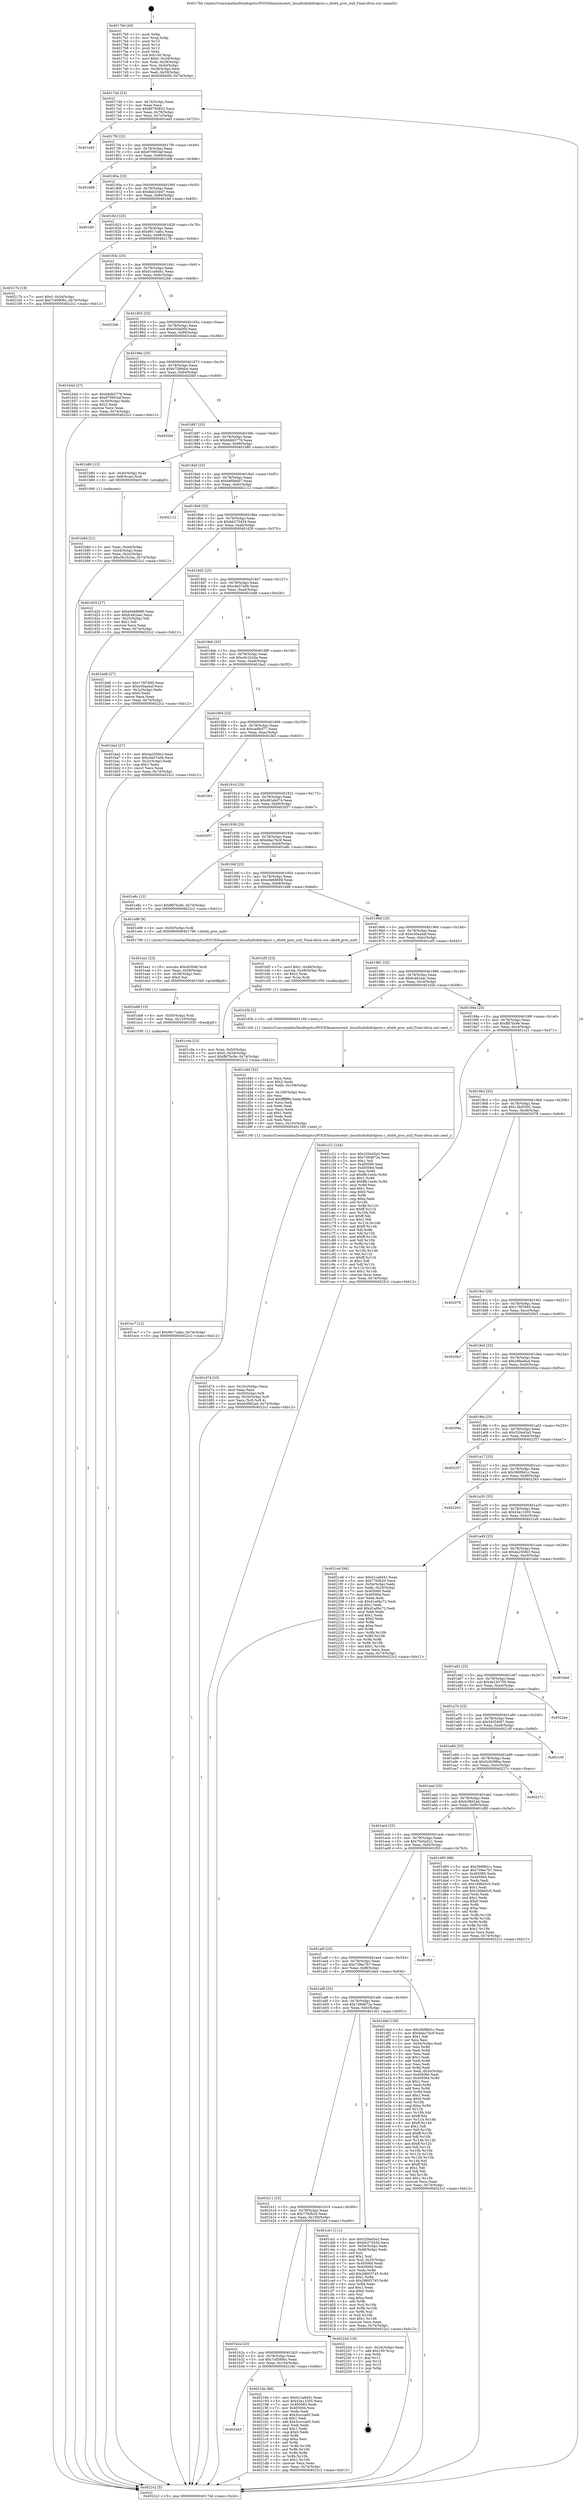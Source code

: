 digraph "0x4017b0" {
  label = "0x4017b0 (/mnt/c/Users/mathe/Desktop/tcc/POCII/binaries/extr_linuxfsnfsdnfs4proc.c_nfsd4_proc_null_Final-ollvm.out::main(0))"
  labelloc = "t"
  node[shape=record]

  Entry [label="",width=0.3,height=0.3,shape=circle,fillcolor=black,style=filled]
  "0x4017dd" [label="{
     0x4017dd [23]\l
     | [instrs]\l
     &nbsp;&nbsp;0x4017dd \<+3\>: mov -0x74(%rbp),%eax\l
     &nbsp;&nbsp;0x4017e0 \<+2\>: mov %eax,%ecx\l
     &nbsp;&nbsp;0x4017e2 \<+6\>: sub $0x80793832,%ecx\l
     &nbsp;&nbsp;0x4017e8 \<+3\>: mov %eax,-0x78(%rbp)\l
     &nbsp;&nbsp;0x4017eb \<+3\>: mov %ecx,-0x7c(%rbp)\l
     &nbsp;&nbsp;0x4017ee \<+6\>: je 0000000000401ed3 \<main+0x723\>\l
  }"]
  "0x401ed3" [label="{
     0x401ed3\l
  }", style=dashed]
  "0x4017f4" [label="{
     0x4017f4 [22]\l
     | [instrs]\l
     &nbsp;&nbsp;0x4017f4 \<+5\>: jmp 00000000004017f9 \<main+0x49\>\l
     &nbsp;&nbsp;0x4017f9 \<+3\>: mov -0x78(%rbp),%eax\l
     &nbsp;&nbsp;0x4017fc \<+5\>: sub $0x870903af,%eax\l
     &nbsp;&nbsp;0x401801 \<+3\>: mov %eax,-0x80(%rbp)\l
     &nbsp;&nbsp;0x401804 \<+6\>: je 0000000000401b68 \<main+0x3b8\>\l
  }"]
  Exit [label="",width=0.3,height=0.3,shape=circle,fillcolor=black,style=filled,peripheries=2]
  "0x401b68" [label="{
     0x401b68\l
  }", style=dashed]
  "0x40180a" [label="{
     0x40180a [25]\l
     | [instrs]\l
     &nbsp;&nbsp;0x40180a \<+5\>: jmp 000000000040180f \<main+0x5f\>\l
     &nbsp;&nbsp;0x40180f \<+3\>: mov -0x78(%rbp),%eax\l
     &nbsp;&nbsp;0x401812 \<+5\>: sub $0x8ab33e47,%eax\l
     &nbsp;&nbsp;0x401817 \<+6\>: mov %eax,-0x84(%rbp)\l
     &nbsp;&nbsp;0x40181d \<+6\>: je 0000000000401fef \<main+0x83f\>\l
  }"]
  "0x401b43" [label="{
     0x401b43\l
  }", style=dashed]
  "0x401fef" [label="{
     0x401fef\l
  }", style=dashed]
  "0x401823" [label="{
     0x401823 [25]\l
     | [instrs]\l
     &nbsp;&nbsp;0x401823 \<+5\>: jmp 0000000000401828 \<main+0x78\>\l
     &nbsp;&nbsp;0x401828 \<+3\>: mov -0x78(%rbp),%eax\l
     &nbsp;&nbsp;0x40182b \<+5\>: sub $0x9917a4bc,%eax\l
     &nbsp;&nbsp;0x401830 \<+6\>: mov %eax,-0x88(%rbp)\l
     &nbsp;&nbsp;0x401836 \<+6\>: je 000000000040217b \<main+0x9cb\>\l
  }"]
  "0x40218e" [label="{
     0x40218e [88]\l
     | [instrs]\l
     &nbsp;&nbsp;0x40218e \<+5\>: mov $0xb1ca6d41,%eax\l
     &nbsp;&nbsp;0x402193 \<+5\>: mov $0x43a13205,%ecx\l
     &nbsp;&nbsp;0x402198 \<+7\>: mov 0x405060,%edx\l
     &nbsp;&nbsp;0x40219f \<+7\>: mov 0x405064,%esi\l
     &nbsp;&nbsp;0x4021a6 \<+2\>: mov %edx,%edi\l
     &nbsp;&nbsp;0x4021a8 \<+6\>: sub $0x3ccccad5,%edi\l
     &nbsp;&nbsp;0x4021ae \<+3\>: sub $0x1,%edi\l
     &nbsp;&nbsp;0x4021b1 \<+6\>: add $0x3ccccad5,%edi\l
     &nbsp;&nbsp;0x4021b7 \<+3\>: imul %edi,%edx\l
     &nbsp;&nbsp;0x4021ba \<+3\>: and $0x1,%edx\l
     &nbsp;&nbsp;0x4021bd \<+3\>: cmp $0x0,%edx\l
     &nbsp;&nbsp;0x4021c0 \<+4\>: sete %r8b\l
     &nbsp;&nbsp;0x4021c4 \<+3\>: cmp $0xa,%esi\l
     &nbsp;&nbsp;0x4021c7 \<+4\>: setl %r9b\l
     &nbsp;&nbsp;0x4021cb \<+3\>: mov %r8b,%r10b\l
     &nbsp;&nbsp;0x4021ce \<+3\>: and %r9b,%r10b\l
     &nbsp;&nbsp;0x4021d1 \<+3\>: xor %r9b,%r8b\l
     &nbsp;&nbsp;0x4021d4 \<+3\>: or %r8b,%r10b\l
     &nbsp;&nbsp;0x4021d7 \<+4\>: test $0x1,%r10b\l
     &nbsp;&nbsp;0x4021db \<+3\>: cmovne %ecx,%eax\l
     &nbsp;&nbsp;0x4021de \<+3\>: mov %eax,-0x74(%rbp)\l
     &nbsp;&nbsp;0x4021e1 \<+5\>: jmp 00000000004022c2 \<main+0xb12\>\l
  }"]
  "0x40217b" [label="{
     0x40217b [19]\l
     | [instrs]\l
     &nbsp;&nbsp;0x40217b \<+7\>: movl $0x0,-0x34(%rbp)\l
     &nbsp;&nbsp;0x402182 \<+7\>: movl $0x7cd590bc,-0x74(%rbp)\l
     &nbsp;&nbsp;0x402189 \<+5\>: jmp 00000000004022c2 \<main+0xb12\>\l
  }"]
  "0x40183c" [label="{
     0x40183c [25]\l
     | [instrs]\l
     &nbsp;&nbsp;0x40183c \<+5\>: jmp 0000000000401841 \<main+0x91\>\l
     &nbsp;&nbsp;0x401841 \<+3\>: mov -0x78(%rbp),%eax\l
     &nbsp;&nbsp;0x401844 \<+5\>: sub $0xb1ca6d41,%eax\l
     &nbsp;&nbsp;0x401849 \<+6\>: mov %eax,-0x8c(%rbp)\l
     &nbsp;&nbsp;0x40184f \<+6\>: je 00000000004022bb \<main+0xb0b\>\l
  }"]
  "0x401b2a" [label="{
     0x401b2a [25]\l
     | [instrs]\l
     &nbsp;&nbsp;0x401b2a \<+5\>: jmp 0000000000401b2f \<main+0x37f\>\l
     &nbsp;&nbsp;0x401b2f \<+3\>: mov -0x78(%rbp),%eax\l
     &nbsp;&nbsp;0x401b32 \<+5\>: sub $0x7cd590bc,%eax\l
     &nbsp;&nbsp;0x401b37 \<+6\>: mov %eax,-0x104(%rbp)\l
     &nbsp;&nbsp;0x401b3d \<+6\>: je 000000000040218e \<main+0x9de\>\l
  }"]
  "0x4022bb" [label="{
     0x4022bb\l
  }", style=dashed]
  "0x401855" [label="{
     0x401855 [25]\l
     | [instrs]\l
     &nbsp;&nbsp;0x401855 \<+5\>: jmp 000000000040185a \<main+0xaa\>\l
     &nbsp;&nbsp;0x40185a \<+3\>: mov -0x78(%rbp),%eax\l
     &nbsp;&nbsp;0x40185d \<+5\>: sub $0xb5f4e0f4,%eax\l
     &nbsp;&nbsp;0x401862 \<+6\>: mov %eax,-0x90(%rbp)\l
     &nbsp;&nbsp;0x401868 \<+6\>: je 0000000000401b4d \<main+0x39d\>\l
  }"]
  "0x402244" [label="{
     0x402244 [19]\l
     | [instrs]\l
     &nbsp;&nbsp;0x402244 \<+3\>: mov -0x24(%rbp),%eax\l
     &nbsp;&nbsp;0x402247 \<+7\>: add $0x100,%rsp\l
     &nbsp;&nbsp;0x40224e \<+1\>: pop %rbx\l
     &nbsp;&nbsp;0x40224f \<+2\>: pop %r12\l
     &nbsp;&nbsp;0x402251 \<+2\>: pop %r14\l
     &nbsp;&nbsp;0x402253 \<+2\>: pop %r15\l
     &nbsp;&nbsp;0x402255 \<+1\>: pop %rbp\l
     &nbsp;&nbsp;0x402256 \<+1\>: ret\l
  }"]
  "0x401b4d" [label="{
     0x401b4d [27]\l
     | [instrs]\l
     &nbsp;&nbsp;0x401b4d \<+5\>: mov $0xb8db5776,%eax\l
     &nbsp;&nbsp;0x401b52 \<+5\>: mov $0x870903af,%ecx\l
     &nbsp;&nbsp;0x401b57 \<+3\>: mov -0x30(%rbp),%edx\l
     &nbsp;&nbsp;0x401b5a \<+3\>: cmp $0x2,%edx\l
     &nbsp;&nbsp;0x401b5d \<+3\>: cmovne %ecx,%eax\l
     &nbsp;&nbsp;0x401b60 \<+3\>: mov %eax,-0x74(%rbp)\l
     &nbsp;&nbsp;0x401b63 \<+5\>: jmp 00000000004022c2 \<main+0xb12\>\l
  }"]
  "0x40186e" [label="{
     0x40186e [25]\l
     | [instrs]\l
     &nbsp;&nbsp;0x40186e \<+5\>: jmp 0000000000401873 \<main+0xc3\>\l
     &nbsp;&nbsp;0x401873 \<+3\>: mov -0x78(%rbp),%eax\l
     &nbsp;&nbsp;0x401876 \<+5\>: sub $0xb7586dce,%eax\l
     &nbsp;&nbsp;0x40187b \<+6\>: mov %eax,-0x94(%rbp)\l
     &nbsp;&nbsp;0x401881 \<+6\>: je 00000000004020bf \<main+0x90f\>\l
  }"]
  "0x4022c2" [label="{
     0x4022c2 [5]\l
     | [instrs]\l
     &nbsp;&nbsp;0x4022c2 \<+5\>: jmp 00000000004017dd \<main+0x2d\>\l
  }"]
  "0x4017b0" [label="{
     0x4017b0 [45]\l
     | [instrs]\l
     &nbsp;&nbsp;0x4017b0 \<+1\>: push %rbp\l
     &nbsp;&nbsp;0x4017b1 \<+3\>: mov %rsp,%rbp\l
     &nbsp;&nbsp;0x4017b4 \<+2\>: push %r15\l
     &nbsp;&nbsp;0x4017b6 \<+2\>: push %r14\l
     &nbsp;&nbsp;0x4017b8 \<+2\>: push %r12\l
     &nbsp;&nbsp;0x4017ba \<+1\>: push %rbx\l
     &nbsp;&nbsp;0x4017bb \<+7\>: sub $0x100,%rsp\l
     &nbsp;&nbsp;0x4017c2 \<+7\>: movl $0x0,-0x34(%rbp)\l
     &nbsp;&nbsp;0x4017c9 \<+3\>: mov %edi,-0x38(%rbp)\l
     &nbsp;&nbsp;0x4017cc \<+4\>: mov %rsi,-0x40(%rbp)\l
     &nbsp;&nbsp;0x4017d0 \<+3\>: mov -0x38(%rbp),%edi\l
     &nbsp;&nbsp;0x4017d3 \<+3\>: mov %edi,-0x30(%rbp)\l
     &nbsp;&nbsp;0x4017d6 \<+7\>: movl $0xb5f4e0f4,-0x74(%rbp)\l
  }"]
  "0x401ec7" [label="{
     0x401ec7 [12]\l
     | [instrs]\l
     &nbsp;&nbsp;0x401ec7 \<+7\>: movl $0x9917a4bc,-0x74(%rbp)\l
     &nbsp;&nbsp;0x401ece \<+5\>: jmp 00000000004022c2 \<main+0xb12\>\l
  }"]
  "0x4020bf" [label="{
     0x4020bf\l
  }", style=dashed]
  "0x401887" [label="{
     0x401887 [25]\l
     | [instrs]\l
     &nbsp;&nbsp;0x401887 \<+5\>: jmp 000000000040188c \<main+0xdc\>\l
     &nbsp;&nbsp;0x40188c \<+3\>: mov -0x78(%rbp),%eax\l
     &nbsp;&nbsp;0x40188f \<+5\>: sub $0xb8db5776,%eax\l
     &nbsp;&nbsp;0x401894 \<+6\>: mov %eax,-0x98(%rbp)\l
     &nbsp;&nbsp;0x40189a \<+6\>: je 0000000000401b80 \<main+0x3d0\>\l
  }"]
  "0x401eb8" [label="{
     0x401eb8 [15]\l
     | [instrs]\l
     &nbsp;&nbsp;0x401eb8 \<+4\>: mov -0x50(%rbp),%rdi\l
     &nbsp;&nbsp;0x401ebc \<+6\>: mov %eax,-0x110(%rbp)\l
     &nbsp;&nbsp;0x401ec2 \<+5\>: call 0000000000401030 \<free@plt\>\l
     | [calls]\l
     &nbsp;&nbsp;0x401030 \{1\} (unknown)\l
  }"]
  "0x401b80" [label="{
     0x401b80 [13]\l
     | [instrs]\l
     &nbsp;&nbsp;0x401b80 \<+4\>: mov -0x40(%rbp),%rax\l
     &nbsp;&nbsp;0x401b84 \<+4\>: mov 0x8(%rax),%rdi\l
     &nbsp;&nbsp;0x401b88 \<+5\>: call 0000000000401060 \<atoi@plt\>\l
     | [calls]\l
     &nbsp;&nbsp;0x401060 \{1\} (unknown)\l
  }"]
  "0x4018a0" [label="{
     0x4018a0 [25]\l
     | [instrs]\l
     &nbsp;&nbsp;0x4018a0 \<+5\>: jmp 00000000004018a5 \<main+0xf5\>\l
     &nbsp;&nbsp;0x4018a5 \<+3\>: mov -0x78(%rbp),%eax\l
     &nbsp;&nbsp;0x4018a8 \<+5\>: sub $0xb8f0e6d7,%eax\l
     &nbsp;&nbsp;0x4018ad \<+6\>: mov %eax,-0x9c(%rbp)\l
     &nbsp;&nbsp;0x4018b3 \<+6\>: je 0000000000402112 \<main+0x962\>\l
  }"]
  "0x401b8d" [label="{
     0x401b8d [21]\l
     | [instrs]\l
     &nbsp;&nbsp;0x401b8d \<+3\>: mov %eax,-0x44(%rbp)\l
     &nbsp;&nbsp;0x401b90 \<+3\>: mov -0x44(%rbp),%eax\l
     &nbsp;&nbsp;0x401b93 \<+3\>: mov %eax,-0x2c(%rbp)\l
     &nbsp;&nbsp;0x401b96 \<+7\>: movl $0xc9c1b24a,-0x74(%rbp)\l
     &nbsp;&nbsp;0x401b9d \<+5\>: jmp 00000000004022c2 \<main+0xb12\>\l
  }"]
  "0x401ea1" [label="{
     0x401ea1 [23]\l
     | [instrs]\l
     &nbsp;&nbsp;0x401ea1 \<+10\>: movabs $0x4030d6,%rdi\l
     &nbsp;&nbsp;0x401eab \<+3\>: mov %eax,-0x58(%rbp)\l
     &nbsp;&nbsp;0x401eae \<+3\>: mov -0x58(%rbp),%esi\l
     &nbsp;&nbsp;0x401eb1 \<+2\>: mov $0x0,%al\l
     &nbsp;&nbsp;0x401eb3 \<+5\>: call 0000000000401040 \<printf@plt\>\l
     | [calls]\l
     &nbsp;&nbsp;0x401040 \{1\} (unknown)\l
  }"]
  "0x402112" [label="{
     0x402112\l
  }", style=dashed]
  "0x4018b9" [label="{
     0x4018b9 [25]\l
     | [instrs]\l
     &nbsp;&nbsp;0x4018b9 \<+5\>: jmp 00000000004018be \<main+0x10e\>\l
     &nbsp;&nbsp;0x4018be \<+3\>: mov -0x78(%rbp),%eax\l
     &nbsp;&nbsp;0x4018c1 \<+5\>: sub $0xbb275434,%eax\l
     &nbsp;&nbsp;0x4018c6 \<+6\>: mov %eax,-0xa0(%rbp)\l
     &nbsp;&nbsp;0x4018cc \<+6\>: je 0000000000401d20 \<main+0x570\>\l
  }"]
  "0x401d74" [label="{
     0x401d74 [33]\l
     | [instrs]\l
     &nbsp;&nbsp;0x401d74 \<+6\>: mov -0x10c(%rbp),%ecx\l
     &nbsp;&nbsp;0x401d7a \<+3\>: imul %eax,%ecx\l
     &nbsp;&nbsp;0x401d7d \<+4\>: mov -0x50(%rbp),%r8\l
     &nbsp;&nbsp;0x401d81 \<+4\>: movslq -0x54(%rbp),%r9\l
     &nbsp;&nbsp;0x401d85 \<+4\>: mov %ecx,(%r8,%r9,4)\l
     &nbsp;&nbsp;0x401d89 \<+7\>: movl $0x6cf662ad,-0x74(%rbp)\l
     &nbsp;&nbsp;0x401d90 \<+5\>: jmp 00000000004022c2 \<main+0xb12\>\l
  }"]
  "0x401d20" [label="{
     0x401d20 [27]\l
     | [instrs]\l
     &nbsp;&nbsp;0x401d20 \<+5\>: mov $0xe0e68689,%eax\l
     &nbsp;&nbsp;0x401d25 \<+5\>: mov $0xfc462aec,%ecx\l
     &nbsp;&nbsp;0x401d2a \<+3\>: mov -0x25(%rbp),%dl\l
     &nbsp;&nbsp;0x401d2d \<+3\>: test $0x1,%dl\l
     &nbsp;&nbsp;0x401d30 \<+3\>: cmovne %ecx,%eax\l
     &nbsp;&nbsp;0x401d33 \<+3\>: mov %eax,-0x74(%rbp)\l
     &nbsp;&nbsp;0x401d36 \<+5\>: jmp 00000000004022c2 \<main+0xb12\>\l
  }"]
  "0x4018d2" [label="{
     0x4018d2 [25]\l
     | [instrs]\l
     &nbsp;&nbsp;0x4018d2 \<+5\>: jmp 00000000004018d7 \<main+0x127\>\l
     &nbsp;&nbsp;0x4018d7 \<+3\>: mov -0x78(%rbp),%eax\l
     &nbsp;&nbsp;0x4018da \<+5\>: sub $0xc8a57a0b,%eax\l
     &nbsp;&nbsp;0x4018df \<+6\>: mov %eax,-0xa4(%rbp)\l
     &nbsp;&nbsp;0x4018e5 \<+6\>: je 0000000000401bd8 \<main+0x428\>\l
  }"]
  "0x401d40" [label="{
     0x401d40 [52]\l
     | [instrs]\l
     &nbsp;&nbsp;0x401d40 \<+2\>: xor %ecx,%ecx\l
     &nbsp;&nbsp;0x401d42 \<+5\>: mov $0x2,%edx\l
     &nbsp;&nbsp;0x401d47 \<+6\>: mov %edx,-0x108(%rbp)\l
     &nbsp;&nbsp;0x401d4d \<+1\>: cltd\l
     &nbsp;&nbsp;0x401d4e \<+6\>: mov -0x108(%rbp),%esi\l
     &nbsp;&nbsp;0x401d54 \<+2\>: idiv %esi\l
     &nbsp;&nbsp;0x401d56 \<+6\>: imul $0xfffffffe,%edx,%edx\l
     &nbsp;&nbsp;0x401d5c \<+2\>: mov %ecx,%edi\l
     &nbsp;&nbsp;0x401d5e \<+2\>: sub %edx,%edi\l
     &nbsp;&nbsp;0x401d60 \<+2\>: mov %ecx,%edx\l
     &nbsp;&nbsp;0x401d62 \<+3\>: sub $0x1,%edx\l
     &nbsp;&nbsp;0x401d65 \<+2\>: add %edx,%edi\l
     &nbsp;&nbsp;0x401d67 \<+2\>: sub %edi,%ecx\l
     &nbsp;&nbsp;0x401d69 \<+6\>: mov %ecx,-0x10c(%rbp)\l
     &nbsp;&nbsp;0x401d6f \<+5\>: call 0000000000401160 \<next_i\>\l
     | [calls]\l
     &nbsp;&nbsp;0x401160 \{1\} (/mnt/c/Users/mathe/Desktop/tcc/POCII/binaries/extr_linuxfsnfsdnfs4proc.c_nfsd4_proc_null_Final-ollvm.out::next_i)\l
  }"]
  "0x401bd8" [label="{
     0x401bd8 [27]\l
     | [instrs]\l
     &nbsp;&nbsp;0x401bd8 \<+5\>: mov $0x176f7695,%eax\l
     &nbsp;&nbsp;0x401bdd \<+5\>: mov $0xe30aa4af,%ecx\l
     &nbsp;&nbsp;0x401be2 \<+3\>: mov -0x2c(%rbp),%edx\l
     &nbsp;&nbsp;0x401be5 \<+3\>: cmp $0x0,%edx\l
     &nbsp;&nbsp;0x401be8 \<+3\>: cmove %ecx,%eax\l
     &nbsp;&nbsp;0x401beb \<+3\>: mov %eax,-0x74(%rbp)\l
     &nbsp;&nbsp;0x401bee \<+5\>: jmp 00000000004022c2 \<main+0xb12\>\l
  }"]
  "0x4018eb" [label="{
     0x4018eb [25]\l
     | [instrs]\l
     &nbsp;&nbsp;0x4018eb \<+5\>: jmp 00000000004018f0 \<main+0x140\>\l
     &nbsp;&nbsp;0x4018f0 \<+3\>: mov -0x78(%rbp),%eax\l
     &nbsp;&nbsp;0x4018f3 \<+5\>: sub $0xc9c1b24a,%eax\l
     &nbsp;&nbsp;0x4018f8 \<+6\>: mov %eax,-0xa8(%rbp)\l
     &nbsp;&nbsp;0x4018fe \<+6\>: je 0000000000401ba2 \<main+0x3f2\>\l
  }"]
  "0x401b11" [label="{
     0x401b11 [25]\l
     | [instrs]\l
     &nbsp;&nbsp;0x401b11 \<+5\>: jmp 0000000000401b16 \<main+0x366\>\l
     &nbsp;&nbsp;0x401b16 \<+3\>: mov -0x78(%rbp),%eax\l
     &nbsp;&nbsp;0x401b19 \<+5\>: sub $0x77fcfb20,%eax\l
     &nbsp;&nbsp;0x401b1e \<+6\>: mov %eax,-0x100(%rbp)\l
     &nbsp;&nbsp;0x401b24 \<+6\>: je 0000000000402244 \<main+0xa94\>\l
  }"]
  "0x401ba2" [label="{
     0x401ba2 [27]\l
     | [instrs]\l
     &nbsp;&nbsp;0x401ba2 \<+5\>: mov $0x4a255fe3,%eax\l
     &nbsp;&nbsp;0x401ba7 \<+5\>: mov $0xc8a57a0b,%ecx\l
     &nbsp;&nbsp;0x401bac \<+3\>: mov -0x2c(%rbp),%edx\l
     &nbsp;&nbsp;0x401baf \<+3\>: cmp $0x1,%edx\l
     &nbsp;&nbsp;0x401bb2 \<+3\>: cmovl %ecx,%eax\l
     &nbsp;&nbsp;0x401bb5 \<+3\>: mov %eax,-0x74(%rbp)\l
     &nbsp;&nbsp;0x401bb8 \<+5\>: jmp 00000000004022c2 \<main+0xb12\>\l
  }"]
  "0x401904" [label="{
     0x401904 [25]\l
     | [instrs]\l
     &nbsp;&nbsp;0x401904 \<+5\>: jmp 0000000000401909 \<main+0x159\>\l
     &nbsp;&nbsp;0x401909 \<+3\>: mov -0x78(%rbp),%eax\l
     &nbsp;&nbsp;0x40190c \<+5\>: sub $0xcad8cf77,%eax\l
     &nbsp;&nbsp;0x401911 \<+6\>: mov %eax,-0xac(%rbp)\l
     &nbsp;&nbsp;0x401917 \<+6\>: je 0000000000401fe3 \<main+0x833\>\l
  }"]
  "0x401cb1" [label="{
     0x401cb1 [111]\l
     | [instrs]\l
     &nbsp;&nbsp;0x401cb1 \<+5\>: mov $0x320e45a3,%eax\l
     &nbsp;&nbsp;0x401cb6 \<+5\>: mov $0xbb275434,%ecx\l
     &nbsp;&nbsp;0x401cbb \<+3\>: mov -0x54(%rbp),%edx\l
     &nbsp;&nbsp;0x401cbe \<+3\>: cmp -0x48(%rbp),%edx\l
     &nbsp;&nbsp;0x401cc1 \<+4\>: setl %sil\l
     &nbsp;&nbsp;0x401cc5 \<+4\>: and $0x1,%sil\l
     &nbsp;&nbsp;0x401cc9 \<+4\>: mov %sil,-0x25(%rbp)\l
     &nbsp;&nbsp;0x401ccd \<+7\>: mov 0x405060,%edx\l
     &nbsp;&nbsp;0x401cd4 \<+7\>: mov 0x405064,%edi\l
     &nbsp;&nbsp;0x401cdb \<+3\>: mov %edx,%r8d\l
     &nbsp;&nbsp;0x401cde \<+7\>: add $0x28603745,%r8d\l
     &nbsp;&nbsp;0x401ce5 \<+4\>: sub $0x1,%r8d\l
     &nbsp;&nbsp;0x401ce9 \<+7\>: sub $0x28603745,%r8d\l
     &nbsp;&nbsp;0x401cf0 \<+4\>: imul %r8d,%edx\l
     &nbsp;&nbsp;0x401cf4 \<+3\>: and $0x1,%edx\l
     &nbsp;&nbsp;0x401cf7 \<+3\>: cmp $0x0,%edx\l
     &nbsp;&nbsp;0x401cfa \<+4\>: sete %sil\l
     &nbsp;&nbsp;0x401cfe \<+3\>: cmp $0xa,%edi\l
     &nbsp;&nbsp;0x401d01 \<+4\>: setl %r9b\l
     &nbsp;&nbsp;0x401d05 \<+3\>: mov %sil,%r10b\l
     &nbsp;&nbsp;0x401d08 \<+3\>: and %r9b,%r10b\l
     &nbsp;&nbsp;0x401d0b \<+3\>: xor %r9b,%sil\l
     &nbsp;&nbsp;0x401d0e \<+3\>: or %sil,%r10b\l
     &nbsp;&nbsp;0x401d11 \<+4\>: test $0x1,%r10b\l
     &nbsp;&nbsp;0x401d15 \<+3\>: cmovne %ecx,%eax\l
     &nbsp;&nbsp;0x401d18 \<+3\>: mov %eax,-0x74(%rbp)\l
     &nbsp;&nbsp;0x401d1b \<+5\>: jmp 00000000004022c2 \<main+0xb12\>\l
  }"]
  "0x401fe3" [label="{
     0x401fe3\l
  }", style=dashed]
  "0x40191d" [label="{
     0x40191d [25]\l
     | [instrs]\l
     &nbsp;&nbsp;0x40191d \<+5\>: jmp 0000000000401922 \<main+0x172\>\l
     &nbsp;&nbsp;0x401922 \<+3\>: mov -0x78(%rbp),%eax\l
     &nbsp;&nbsp;0x401925 \<+5\>: sub $0xd61eb074,%eax\l
     &nbsp;&nbsp;0x40192a \<+6\>: mov %eax,-0xb0(%rbp)\l
     &nbsp;&nbsp;0x401930 \<+6\>: je 0000000000402057 \<main+0x8a7\>\l
  }"]
  "0x401af8" [label="{
     0x401af8 [25]\l
     | [instrs]\l
     &nbsp;&nbsp;0x401af8 \<+5\>: jmp 0000000000401afd \<main+0x34d\>\l
     &nbsp;&nbsp;0x401afd \<+3\>: mov -0x78(%rbp),%eax\l
     &nbsp;&nbsp;0x401b00 \<+5\>: sub $0x749d872a,%eax\l
     &nbsp;&nbsp;0x401b05 \<+6\>: mov %eax,-0xfc(%rbp)\l
     &nbsp;&nbsp;0x401b0b \<+6\>: je 0000000000401cb1 \<main+0x501\>\l
  }"]
  "0x402057" [label="{
     0x402057\l
  }", style=dashed]
  "0x401936" [label="{
     0x401936 [25]\l
     | [instrs]\l
     &nbsp;&nbsp;0x401936 \<+5\>: jmp 000000000040193b \<main+0x18b\>\l
     &nbsp;&nbsp;0x40193b \<+3\>: mov -0x78(%rbp),%eax\l
     &nbsp;&nbsp;0x40193e \<+5\>: sub $0xddac7bc9,%eax\l
     &nbsp;&nbsp;0x401943 \<+6\>: mov %eax,-0xb4(%rbp)\l
     &nbsp;&nbsp;0x401949 \<+6\>: je 0000000000401e8c \<main+0x6dc\>\l
  }"]
  "0x401ded" [label="{
     0x401ded [159]\l
     | [instrs]\l
     &nbsp;&nbsp;0x401ded \<+5\>: mov $0x366f9d1c,%eax\l
     &nbsp;&nbsp;0x401df2 \<+5\>: mov $0xddac7bc9,%ecx\l
     &nbsp;&nbsp;0x401df7 \<+2\>: mov $0x1,%dl\l
     &nbsp;&nbsp;0x401df9 \<+2\>: xor %esi,%esi\l
     &nbsp;&nbsp;0x401dfb \<+3\>: mov -0x54(%rbp),%edi\l
     &nbsp;&nbsp;0x401dfe \<+3\>: mov %esi,%r8d\l
     &nbsp;&nbsp;0x401e01 \<+3\>: sub %edi,%r8d\l
     &nbsp;&nbsp;0x401e04 \<+2\>: mov %esi,%edi\l
     &nbsp;&nbsp;0x401e06 \<+3\>: sub $0x1,%edi\l
     &nbsp;&nbsp;0x401e09 \<+3\>: add %edi,%r8d\l
     &nbsp;&nbsp;0x401e0c \<+2\>: mov %esi,%edi\l
     &nbsp;&nbsp;0x401e0e \<+3\>: sub %r8d,%edi\l
     &nbsp;&nbsp;0x401e11 \<+3\>: mov %edi,-0x54(%rbp)\l
     &nbsp;&nbsp;0x401e14 \<+7\>: mov 0x405060,%edi\l
     &nbsp;&nbsp;0x401e1b \<+8\>: mov 0x405064,%r8d\l
     &nbsp;&nbsp;0x401e23 \<+3\>: sub $0x1,%esi\l
     &nbsp;&nbsp;0x401e26 \<+3\>: mov %edi,%r9d\l
     &nbsp;&nbsp;0x401e29 \<+3\>: add %esi,%r9d\l
     &nbsp;&nbsp;0x401e2c \<+4\>: imul %r9d,%edi\l
     &nbsp;&nbsp;0x401e30 \<+3\>: and $0x1,%edi\l
     &nbsp;&nbsp;0x401e33 \<+3\>: cmp $0x0,%edi\l
     &nbsp;&nbsp;0x401e36 \<+4\>: sete %r10b\l
     &nbsp;&nbsp;0x401e3a \<+4\>: cmp $0xa,%r8d\l
     &nbsp;&nbsp;0x401e3e \<+4\>: setl %r11b\l
     &nbsp;&nbsp;0x401e42 \<+3\>: mov %r10b,%bl\l
     &nbsp;&nbsp;0x401e45 \<+3\>: xor $0xff,%bl\l
     &nbsp;&nbsp;0x401e48 \<+3\>: mov %r11b,%r14b\l
     &nbsp;&nbsp;0x401e4b \<+4\>: xor $0xff,%r14b\l
     &nbsp;&nbsp;0x401e4f \<+3\>: xor $0x1,%dl\l
     &nbsp;&nbsp;0x401e52 \<+3\>: mov %bl,%r15b\l
     &nbsp;&nbsp;0x401e55 \<+4\>: and $0xff,%r15b\l
     &nbsp;&nbsp;0x401e59 \<+3\>: and %dl,%r10b\l
     &nbsp;&nbsp;0x401e5c \<+3\>: mov %r14b,%r12b\l
     &nbsp;&nbsp;0x401e5f \<+4\>: and $0xff,%r12b\l
     &nbsp;&nbsp;0x401e63 \<+3\>: and %dl,%r11b\l
     &nbsp;&nbsp;0x401e66 \<+3\>: or %r10b,%r15b\l
     &nbsp;&nbsp;0x401e69 \<+3\>: or %r11b,%r12b\l
     &nbsp;&nbsp;0x401e6c \<+3\>: xor %r12b,%r15b\l
     &nbsp;&nbsp;0x401e6f \<+3\>: or %r14b,%bl\l
     &nbsp;&nbsp;0x401e72 \<+3\>: xor $0xff,%bl\l
     &nbsp;&nbsp;0x401e75 \<+3\>: or $0x1,%dl\l
     &nbsp;&nbsp;0x401e78 \<+2\>: and %dl,%bl\l
     &nbsp;&nbsp;0x401e7a \<+3\>: or %bl,%r15b\l
     &nbsp;&nbsp;0x401e7d \<+4\>: test $0x1,%r15b\l
     &nbsp;&nbsp;0x401e81 \<+3\>: cmovne %ecx,%eax\l
     &nbsp;&nbsp;0x401e84 \<+3\>: mov %eax,-0x74(%rbp)\l
     &nbsp;&nbsp;0x401e87 \<+5\>: jmp 00000000004022c2 \<main+0xb12\>\l
  }"]
  "0x401e8c" [label="{
     0x401e8c [12]\l
     | [instrs]\l
     &nbsp;&nbsp;0x401e8c \<+7\>: movl $0xffd7bc9e,-0x74(%rbp)\l
     &nbsp;&nbsp;0x401e93 \<+5\>: jmp 00000000004022c2 \<main+0xb12\>\l
  }"]
  "0x40194f" [label="{
     0x40194f [25]\l
     | [instrs]\l
     &nbsp;&nbsp;0x40194f \<+5\>: jmp 0000000000401954 \<main+0x1a4\>\l
     &nbsp;&nbsp;0x401954 \<+3\>: mov -0x78(%rbp),%eax\l
     &nbsp;&nbsp;0x401957 \<+5\>: sub $0xe0e68689,%eax\l
     &nbsp;&nbsp;0x40195c \<+6\>: mov %eax,-0xb8(%rbp)\l
     &nbsp;&nbsp;0x401962 \<+6\>: je 0000000000401e98 \<main+0x6e8\>\l
  }"]
  "0x401adf" [label="{
     0x401adf [25]\l
     | [instrs]\l
     &nbsp;&nbsp;0x401adf \<+5\>: jmp 0000000000401ae4 \<main+0x334\>\l
     &nbsp;&nbsp;0x401ae4 \<+3\>: mov -0x78(%rbp),%eax\l
     &nbsp;&nbsp;0x401ae7 \<+5\>: sub $0x739ec7b7,%eax\l
     &nbsp;&nbsp;0x401aec \<+6\>: mov %eax,-0xf8(%rbp)\l
     &nbsp;&nbsp;0x401af2 \<+6\>: je 0000000000401ded \<main+0x63d\>\l
  }"]
  "0x401e98" [label="{
     0x401e98 [9]\l
     | [instrs]\l
     &nbsp;&nbsp;0x401e98 \<+4\>: mov -0x50(%rbp),%rdi\l
     &nbsp;&nbsp;0x401e9c \<+5\>: call 0000000000401790 \<nfsd4_proc_null\>\l
     | [calls]\l
     &nbsp;&nbsp;0x401790 \{1\} (/mnt/c/Users/mathe/Desktop/tcc/POCII/binaries/extr_linuxfsnfsdnfs4proc.c_nfsd4_proc_null_Final-ollvm.out::nfsd4_proc_null)\l
  }"]
  "0x401968" [label="{
     0x401968 [25]\l
     | [instrs]\l
     &nbsp;&nbsp;0x401968 \<+5\>: jmp 000000000040196d \<main+0x1bd\>\l
     &nbsp;&nbsp;0x40196d \<+3\>: mov -0x78(%rbp),%eax\l
     &nbsp;&nbsp;0x401970 \<+5\>: sub $0xe30aa4af,%eax\l
     &nbsp;&nbsp;0x401975 \<+6\>: mov %eax,-0xbc(%rbp)\l
     &nbsp;&nbsp;0x40197b \<+6\>: je 0000000000401bf3 \<main+0x443\>\l
  }"]
  "0x401f63" [label="{
     0x401f63\l
  }", style=dashed]
  "0x401bf3" [label="{
     0x401bf3 [23]\l
     | [instrs]\l
     &nbsp;&nbsp;0x401bf3 \<+7\>: movl $0x1,-0x48(%rbp)\l
     &nbsp;&nbsp;0x401bfa \<+4\>: movslq -0x48(%rbp),%rax\l
     &nbsp;&nbsp;0x401bfe \<+4\>: shl $0x2,%rax\l
     &nbsp;&nbsp;0x401c02 \<+3\>: mov %rax,%rdi\l
     &nbsp;&nbsp;0x401c05 \<+5\>: call 0000000000401050 \<malloc@plt\>\l
     | [calls]\l
     &nbsp;&nbsp;0x401050 \{1\} (unknown)\l
  }"]
  "0x401981" [label="{
     0x401981 [25]\l
     | [instrs]\l
     &nbsp;&nbsp;0x401981 \<+5\>: jmp 0000000000401986 \<main+0x1d6\>\l
     &nbsp;&nbsp;0x401986 \<+3\>: mov -0x78(%rbp),%eax\l
     &nbsp;&nbsp;0x401989 \<+5\>: sub $0xfc462aec,%eax\l
     &nbsp;&nbsp;0x40198e \<+6\>: mov %eax,-0xc0(%rbp)\l
     &nbsp;&nbsp;0x401994 \<+6\>: je 0000000000401d3b \<main+0x58b\>\l
  }"]
  "0x401c0a" [label="{
     0x401c0a [23]\l
     | [instrs]\l
     &nbsp;&nbsp;0x401c0a \<+4\>: mov %rax,-0x50(%rbp)\l
     &nbsp;&nbsp;0x401c0e \<+7\>: movl $0x0,-0x54(%rbp)\l
     &nbsp;&nbsp;0x401c15 \<+7\>: movl $0xffd7bc9e,-0x74(%rbp)\l
     &nbsp;&nbsp;0x401c1c \<+5\>: jmp 00000000004022c2 \<main+0xb12\>\l
  }"]
  "0x401ac6" [label="{
     0x401ac6 [25]\l
     | [instrs]\l
     &nbsp;&nbsp;0x401ac6 \<+5\>: jmp 0000000000401acb \<main+0x31b\>\l
     &nbsp;&nbsp;0x401acb \<+3\>: mov -0x78(%rbp),%eax\l
     &nbsp;&nbsp;0x401ace \<+5\>: sub $0x70e5a521,%eax\l
     &nbsp;&nbsp;0x401ad3 \<+6\>: mov %eax,-0xf4(%rbp)\l
     &nbsp;&nbsp;0x401ad9 \<+6\>: je 0000000000401f63 \<main+0x7b3\>\l
  }"]
  "0x401d3b" [label="{
     0x401d3b [5]\l
     | [instrs]\l
     &nbsp;&nbsp;0x401d3b \<+5\>: call 0000000000401160 \<next_i\>\l
     | [calls]\l
     &nbsp;&nbsp;0x401160 \{1\} (/mnt/c/Users/mathe/Desktop/tcc/POCII/binaries/extr_linuxfsnfsdnfs4proc.c_nfsd4_proc_null_Final-ollvm.out::next_i)\l
  }"]
  "0x40199a" [label="{
     0x40199a [25]\l
     | [instrs]\l
     &nbsp;&nbsp;0x40199a \<+5\>: jmp 000000000040199f \<main+0x1ef\>\l
     &nbsp;&nbsp;0x40199f \<+3\>: mov -0x78(%rbp),%eax\l
     &nbsp;&nbsp;0x4019a2 \<+5\>: sub $0xffd7bc9e,%eax\l
     &nbsp;&nbsp;0x4019a7 \<+6\>: mov %eax,-0xc4(%rbp)\l
     &nbsp;&nbsp;0x4019ad \<+6\>: je 0000000000401c21 \<main+0x471\>\l
  }"]
  "0x401d95" [label="{
     0x401d95 [88]\l
     | [instrs]\l
     &nbsp;&nbsp;0x401d95 \<+5\>: mov $0x366f9d1c,%eax\l
     &nbsp;&nbsp;0x401d9a \<+5\>: mov $0x739ec7b7,%ecx\l
     &nbsp;&nbsp;0x401d9f \<+7\>: mov 0x405060,%edx\l
     &nbsp;&nbsp;0x401da6 \<+7\>: mov 0x405064,%esi\l
     &nbsp;&nbsp;0x401dad \<+2\>: mov %edx,%edi\l
     &nbsp;&nbsp;0x401daf \<+6\>: sub $0x16dbb5c5,%edi\l
     &nbsp;&nbsp;0x401db5 \<+3\>: sub $0x1,%edi\l
     &nbsp;&nbsp;0x401db8 \<+6\>: add $0x16dbb5c5,%edi\l
     &nbsp;&nbsp;0x401dbe \<+3\>: imul %edi,%edx\l
     &nbsp;&nbsp;0x401dc1 \<+3\>: and $0x1,%edx\l
     &nbsp;&nbsp;0x401dc4 \<+3\>: cmp $0x0,%edx\l
     &nbsp;&nbsp;0x401dc7 \<+4\>: sete %r8b\l
     &nbsp;&nbsp;0x401dcb \<+3\>: cmp $0xa,%esi\l
     &nbsp;&nbsp;0x401dce \<+4\>: setl %r9b\l
     &nbsp;&nbsp;0x401dd2 \<+3\>: mov %r8b,%r10b\l
     &nbsp;&nbsp;0x401dd5 \<+3\>: and %r9b,%r10b\l
     &nbsp;&nbsp;0x401dd8 \<+3\>: xor %r9b,%r8b\l
     &nbsp;&nbsp;0x401ddb \<+3\>: or %r8b,%r10b\l
     &nbsp;&nbsp;0x401dde \<+4\>: test $0x1,%r10b\l
     &nbsp;&nbsp;0x401de2 \<+3\>: cmovne %ecx,%eax\l
     &nbsp;&nbsp;0x401de5 \<+3\>: mov %eax,-0x74(%rbp)\l
     &nbsp;&nbsp;0x401de8 \<+5\>: jmp 00000000004022c2 \<main+0xb12\>\l
  }"]
  "0x401c21" [label="{
     0x401c21 [144]\l
     | [instrs]\l
     &nbsp;&nbsp;0x401c21 \<+5\>: mov $0x320e45a3,%eax\l
     &nbsp;&nbsp;0x401c26 \<+5\>: mov $0x749d872a,%ecx\l
     &nbsp;&nbsp;0x401c2b \<+2\>: mov $0x1,%dl\l
     &nbsp;&nbsp;0x401c2d \<+7\>: mov 0x405060,%esi\l
     &nbsp;&nbsp;0x401c34 \<+7\>: mov 0x405064,%edi\l
     &nbsp;&nbsp;0x401c3b \<+3\>: mov %esi,%r8d\l
     &nbsp;&nbsp;0x401c3e \<+7\>: sub $0xf8c1eedc,%r8d\l
     &nbsp;&nbsp;0x401c45 \<+4\>: sub $0x1,%r8d\l
     &nbsp;&nbsp;0x401c49 \<+7\>: add $0xf8c1eedc,%r8d\l
     &nbsp;&nbsp;0x401c50 \<+4\>: imul %r8d,%esi\l
     &nbsp;&nbsp;0x401c54 \<+3\>: and $0x1,%esi\l
     &nbsp;&nbsp;0x401c57 \<+3\>: cmp $0x0,%esi\l
     &nbsp;&nbsp;0x401c5a \<+4\>: sete %r9b\l
     &nbsp;&nbsp;0x401c5e \<+3\>: cmp $0xa,%edi\l
     &nbsp;&nbsp;0x401c61 \<+4\>: setl %r10b\l
     &nbsp;&nbsp;0x401c65 \<+3\>: mov %r9b,%r11b\l
     &nbsp;&nbsp;0x401c68 \<+4\>: xor $0xff,%r11b\l
     &nbsp;&nbsp;0x401c6c \<+3\>: mov %r10b,%bl\l
     &nbsp;&nbsp;0x401c6f \<+3\>: xor $0xff,%bl\l
     &nbsp;&nbsp;0x401c72 \<+3\>: xor $0x1,%dl\l
     &nbsp;&nbsp;0x401c75 \<+3\>: mov %r11b,%r14b\l
     &nbsp;&nbsp;0x401c78 \<+4\>: and $0xff,%r14b\l
     &nbsp;&nbsp;0x401c7c \<+3\>: and %dl,%r9b\l
     &nbsp;&nbsp;0x401c7f \<+3\>: mov %bl,%r15b\l
     &nbsp;&nbsp;0x401c82 \<+4\>: and $0xff,%r15b\l
     &nbsp;&nbsp;0x401c86 \<+3\>: and %dl,%r10b\l
     &nbsp;&nbsp;0x401c89 \<+3\>: or %r9b,%r14b\l
     &nbsp;&nbsp;0x401c8c \<+3\>: or %r10b,%r15b\l
     &nbsp;&nbsp;0x401c8f \<+3\>: xor %r15b,%r14b\l
     &nbsp;&nbsp;0x401c92 \<+3\>: or %bl,%r11b\l
     &nbsp;&nbsp;0x401c95 \<+4\>: xor $0xff,%r11b\l
     &nbsp;&nbsp;0x401c99 \<+3\>: or $0x1,%dl\l
     &nbsp;&nbsp;0x401c9c \<+3\>: and %dl,%r11b\l
     &nbsp;&nbsp;0x401c9f \<+3\>: or %r11b,%r14b\l
     &nbsp;&nbsp;0x401ca2 \<+4\>: test $0x1,%r14b\l
     &nbsp;&nbsp;0x401ca6 \<+3\>: cmovne %ecx,%eax\l
     &nbsp;&nbsp;0x401ca9 \<+3\>: mov %eax,-0x74(%rbp)\l
     &nbsp;&nbsp;0x401cac \<+5\>: jmp 00000000004022c2 \<main+0xb12\>\l
  }"]
  "0x4019b3" [label="{
     0x4019b3 [25]\l
     | [instrs]\l
     &nbsp;&nbsp;0x4019b3 \<+5\>: jmp 00000000004019b8 \<main+0x208\>\l
     &nbsp;&nbsp;0x4019b8 \<+3\>: mov -0x78(%rbp),%eax\l
     &nbsp;&nbsp;0x4019bb \<+5\>: sub $0x13b45591,%eax\l
     &nbsp;&nbsp;0x4019c0 \<+6\>: mov %eax,-0xc8(%rbp)\l
     &nbsp;&nbsp;0x4019c6 \<+6\>: je 0000000000402078 \<main+0x8c8\>\l
  }"]
  "0x401aad" [label="{
     0x401aad [25]\l
     | [instrs]\l
     &nbsp;&nbsp;0x401aad \<+5\>: jmp 0000000000401ab2 \<main+0x302\>\l
     &nbsp;&nbsp;0x401ab2 \<+3\>: mov -0x78(%rbp),%eax\l
     &nbsp;&nbsp;0x401ab5 \<+5\>: sub $0x6cf662ad,%eax\l
     &nbsp;&nbsp;0x401aba \<+6\>: mov %eax,-0xf0(%rbp)\l
     &nbsp;&nbsp;0x401ac0 \<+6\>: je 0000000000401d95 \<main+0x5e5\>\l
  }"]
  "0x402078" [label="{
     0x402078\l
  }", style=dashed]
  "0x4019cc" [label="{
     0x4019cc [25]\l
     | [instrs]\l
     &nbsp;&nbsp;0x4019cc \<+5\>: jmp 00000000004019d1 \<main+0x221\>\l
     &nbsp;&nbsp;0x4019d1 \<+3\>: mov -0x78(%rbp),%eax\l
     &nbsp;&nbsp;0x4019d4 \<+5\>: sub $0x176f7695,%eax\l
     &nbsp;&nbsp;0x4019d9 \<+6\>: mov %eax,-0xcc(%rbp)\l
     &nbsp;&nbsp;0x4019df \<+6\>: je 00000000004020b3 \<main+0x903\>\l
  }"]
  "0x40227c" [label="{
     0x40227c\l
  }", style=dashed]
  "0x4020b3" [label="{
     0x4020b3\l
  }", style=dashed]
  "0x4019e5" [label="{
     0x4019e5 [25]\l
     | [instrs]\l
     &nbsp;&nbsp;0x4019e5 \<+5\>: jmp 00000000004019ea \<main+0x23a\>\l
     &nbsp;&nbsp;0x4019ea \<+3\>: mov -0x78(%rbp),%eax\l
     &nbsp;&nbsp;0x4019ed \<+5\>: sub $0x28fea8a4,%eax\l
     &nbsp;&nbsp;0x4019f2 \<+6\>: mov %eax,-0xd0(%rbp)\l
     &nbsp;&nbsp;0x4019f8 \<+6\>: je 000000000040200a \<main+0x85a\>\l
  }"]
  "0x401a94" [label="{
     0x401a94 [25]\l
     | [instrs]\l
     &nbsp;&nbsp;0x401a94 \<+5\>: jmp 0000000000401a99 \<main+0x2e9\>\l
     &nbsp;&nbsp;0x401a99 \<+3\>: mov -0x78(%rbp),%eax\l
     &nbsp;&nbsp;0x401a9c \<+5\>: sub $0x5c8298ba,%eax\l
     &nbsp;&nbsp;0x401aa1 \<+6\>: mov %eax,-0xec(%rbp)\l
     &nbsp;&nbsp;0x401aa7 \<+6\>: je 000000000040227c \<main+0xacc\>\l
  }"]
  "0x40200a" [label="{
     0x40200a\l
  }", style=dashed]
  "0x4019fe" [label="{
     0x4019fe [25]\l
     | [instrs]\l
     &nbsp;&nbsp;0x4019fe \<+5\>: jmp 0000000000401a03 \<main+0x253\>\l
     &nbsp;&nbsp;0x401a03 \<+3\>: mov -0x78(%rbp),%eax\l
     &nbsp;&nbsp;0x401a06 \<+5\>: sub $0x320e45a3,%eax\l
     &nbsp;&nbsp;0x401a0b \<+6\>: mov %eax,-0xd4(%rbp)\l
     &nbsp;&nbsp;0x401a11 \<+6\>: je 0000000000402257 \<main+0xaa7\>\l
  }"]
  "0x40216f" [label="{
     0x40216f\l
  }", style=dashed]
  "0x402257" [label="{
     0x402257\l
  }", style=dashed]
  "0x401a17" [label="{
     0x401a17 [25]\l
     | [instrs]\l
     &nbsp;&nbsp;0x401a17 \<+5\>: jmp 0000000000401a1c \<main+0x26c\>\l
     &nbsp;&nbsp;0x401a1c \<+3\>: mov -0x78(%rbp),%eax\l
     &nbsp;&nbsp;0x401a1f \<+5\>: sub $0x366f9d1c,%eax\l
     &nbsp;&nbsp;0x401a24 \<+6\>: mov %eax,-0xd8(%rbp)\l
     &nbsp;&nbsp;0x401a2a \<+6\>: je 0000000000402263 \<main+0xab3\>\l
  }"]
  "0x401a7b" [label="{
     0x401a7b [25]\l
     | [instrs]\l
     &nbsp;&nbsp;0x401a7b \<+5\>: jmp 0000000000401a80 \<main+0x2d0\>\l
     &nbsp;&nbsp;0x401a80 \<+3\>: mov -0x78(%rbp),%eax\l
     &nbsp;&nbsp;0x401a83 \<+5\>: sub $0x54354f47,%eax\l
     &nbsp;&nbsp;0x401a88 \<+6\>: mov %eax,-0xe8(%rbp)\l
     &nbsp;&nbsp;0x401a8e \<+6\>: je 000000000040216f \<main+0x9bf\>\l
  }"]
  "0x402263" [label="{
     0x402263\l
  }", style=dashed]
  "0x401a30" [label="{
     0x401a30 [25]\l
     | [instrs]\l
     &nbsp;&nbsp;0x401a30 \<+5\>: jmp 0000000000401a35 \<main+0x285\>\l
     &nbsp;&nbsp;0x401a35 \<+3\>: mov -0x78(%rbp),%eax\l
     &nbsp;&nbsp;0x401a38 \<+5\>: sub $0x43a13205,%eax\l
     &nbsp;&nbsp;0x401a3d \<+6\>: mov %eax,-0xdc(%rbp)\l
     &nbsp;&nbsp;0x401a43 \<+6\>: je 00000000004021e6 \<main+0xa36\>\l
  }"]
  "0x4022aa" [label="{
     0x4022aa\l
  }", style=dashed]
  "0x4021e6" [label="{
     0x4021e6 [94]\l
     | [instrs]\l
     &nbsp;&nbsp;0x4021e6 \<+5\>: mov $0xb1ca6d41,%eax\l
     &nbsp;&nbsp;0x4021eb \<+5\>: mov $0x77fcfb20,%ecx\l
     &nbsp;&nbsp;0x4021f0 \<+3\>: mov -0x34(%rbp),%edx\l
     &nbsp;&nbsp;0x4021f3 \<+3\>: mov %edx,-0x24(%rbp)\l
     &nbsp;&nbsp;0x4021f6 \<+7\>: mov 0x405060,%edx\l
     &nbsp;&nbsp;0x4021fd \<+7\>: mov 0x405064,%esi\l
     &nbsp;&nbsp;0x402204 \<+2\>: mov %edx,%edi\l
     &nbsp;&nbsp;0x402206 \<+6\>: sub $0xd1a0bc72,%edi\l
     &nbsp;&nbsp;0x40220c \<+3\>: sub $0x1,%edi\l
     &nbsp;&nbsp;0x40220f \<+6\>: add $0xd1a0bc72,%edi\l
     &nbsp;&nbsp;0x402215 \<+3\>: imul %edi,%edx\l
     &nbsp;&nbsp;0x402218 \<+3\>: and $0x1,%edx\l
     &nbsp;&nbsp;0x40221b \<+3\>: cmp $0x0,%edx\l
     &nbsp;&nbsp;0x40221e \<+4\>: sete %r8b\l
     &nbsp;&nbsp;0x402222 \<+3\>: cmp $0xa,%esi\l
     &nbsp;&nbsp;0x402225 \<+4\>: setl %r9b\l
     &nbsp;&nbsp;0x402229 \<+3\>: mov %r8b,%r10b\l
     &nbsp;&nbsp;0x40222c \<+3\>: and %r9b,%r10b\l
     &nbsp;&nbsp;0x40222f \<+3\>: xor %r9b,%r8b\l
     &nbsp;&nbsp;0x402232 \<+3\>: or %r8b,%r10b\l
     &nbsp;&nbsp;0x402235 \<+4\>: test $0x1,%r10b\l
     &nbsp;&nbsp;0x402239 \<+3\>: cmovne %ecx,%eax\l
     &nbsp;&nbsp;0x40223c \<+3\>: mov %eax,-0x74(%rbp)\l
     &nbsp;&nbsp;0x40223f \<+5\>: jmp 00000000004022c2 \<main+0xb12\>\l
  }"]
  "0x401a49" [label="{
     0x401a49 [25]\l
     | [instrs]\l
     &nbsp;&nbsp;0x401a49 \<+5\>: jmp 0000000000401a4e \<main+0x29e\>\l
     &nbsp;&nbsp;0x401a4e \<+3\>: mov -0x78(%rbp),%eax\l
     &nbsp;&nbsp;0x401a51 \<+5\>: sub $0x4a255fe3,%eax\l
     &nbsp;&nbsp;0x401a56 \<+6\>: mov %eax,-0xe0(%rbp)\l
     &nbsp;&nbsp;0x401a5c \<+6\>: je 0000000000401bbd \<main+0x40d\>\l
  }"]
  "0x401a62" [label="{
     0x401a62 [25]\l
     | [instrs]\l
     &nbsp;&nbsp;0x401a62 \<+5\>: jmp 0000000000401a67 \<main+0x2b7\>\l
     &nbsp;&nbsp;0x401a67 \<+3\>: mov -0x78(%rbp),%eax\l
     &nbsp;&nbsp;0x401a6a \<+5\>: sub $0x4e192759,%eax\l
     &nbsp;&nbsp;0x401a6f \<+6\>: mov %eax,-0xe4(%rbp)\l
     &nbsp;&nbsp;0x401a75 \<+6\>: je 00000000004022aa \<main+0xafa\>\l
  }"]
  "0x401bbd" [label="{
     0x401bbd\l
  }", style=dashed]
  Entry -> "0x4017b0" [label=" 1"]
  "0x4017dd" -> "0x401ed3" [label=" 0"]
  "0x4017dd" -> "0x4017f4" [label=" 20"]
  "0x402244" -> Exit [label=" 1"]
  "0x4017f4" -> "0x401b68" [label=" 0"]
  "0x4017f4" -> "0x40180a" [label=" 20"]
  "0x4021e6" -> "0x4022c2" [label=" 1"]
  "0x40180a" -> "0x401fef" [label=" 0"]
  "0x40180a" -> "0x401823" [label=" 20"]
  "0x40218e" -> "0x4022c2" [label=" 1"]
  "0x401823" -> "0x40217b" [label=" 1"]
  "0x401823" -> "0x40183c" [label=" 19"]
  "0x401b2a" -> "0x401b43" [label=" 0"]
  "0x40183c" -> "0x4022bb" [label=" 0"]
  "0x40183c" -> "0x401855" [label=" 19"]
  "0x401b2a" -> "0x40218e" [label=" 1"]
  "0x401855" -> "0x401b4d" [label=" 1"]
  "0x401855" -> "0x40186e" [label=" 18"]
  "0x401b4d" -> "0x4022c2" [label=" 1"]
  "0x4017b0" -> "0x4017dd" [label=" 1"]
  "0x4022c2" -> "0x4017dd" [label=" 19"]
  "0x401b11" -> "0x401b2a" [label=" 1"]
  "0x40186e" -> "0x4020bf" [label=" 0"]
  "0x40186e" -> "0x401887" [label=" 18"]
  "0x401b11" -> "0x402244" [label=" 1"]
  "0x401887" -> "0x401b80" [label=" 1"]
  "0x401887" -> "0x4018a0" [label=" 17"]
  "0x401b80" -> "0x401b8d" [label=" 1"]
  "0x401b8d" -> "0x4022c2" [label=" 1"]
  "0x40217b" -> "0x4022c2" [label=" 1"]
  "0x4018a0" -> "0x402112" [label=" 0"]
  "0x4018a0" -> "0x4018b9" [label=" 17"]
  "0x401ec7" -> "0x4022c2" [label=" 1"]
  "0x4018b9" -> "0x401d20" [label=" 2"]
  "0x4018b9" -> "0x4018d2" [label=" 15"]
  "0x401eb8" -> "0x401ec7" [label=" 1"]
  "0x4018d2" -> "0x401bd8" [label=" 1"]
  "0x4018d2" -> "0x4018eb" [label=" 14"]
  "0x401ea1" -> "0x401eb8" [label=" 1"]
  "0x4018eb" -> "0x401ba2" [label=" 1"]
  "0x4018eb" -> "0x401904" [label=" 13"]
  "0x401ba2" -> "0x4022c2" [label=" 1"]
  "0x401bd8" -> "0x4022c2" [label=" 1"]
  "0x401e98" -> "0x401ea1" [label=" 1"]
  "0x401904" -> "0x401fe3" [label=" 0"]
  "0x401904" -> "0x40191d" [label=" 13"]
  "0x401e8c" -> "0x4022c2" [label=" 1"]
  "0x40191d" -> "0x402057" [label=" 0"]
  "0x40191d" -> "0x401936" [label=" 13"]
  "0x401d95" -> "0x4022c2" [label=" 1"]
  "0x401936" -> "0x401e8c" [label=" 1"]
  "0x401936" -> "0x40194f" [label=" 12"]
  "0x401d74" -> "0x4022c2" [label=" 1"]
  "0x40194f" -> "0x401e98" [label=" 1"]
  "0x40194f" -> "0x401968" [label=" 11"]
  "0x401d3b" -> "0x401d40" [label=" 1"]
  "0x401968" -> "0x401bf3" [label=" 1"]
  "0x401968" -> "0x401981" [label=" 10"]
  "0x401bf3" -> "0x401c0a" [label=" 1"]
  "0x401c0a" -> "0x4022c2" [label=" 1"]
  "0x401d20" -> "0x4022c2" [label=" 2"]
  "0x401981" -> "0x401d3b" [label=" 1"]
  "0x401981" -> "0x40199a" [label=" 9"]
  "0x401af8" -> "0x401b11" [label=" 2"]
  "0x40199a" -> "0x401c21" [label=" 2"]
  "0x40199a" -> "0x4019b3" [label=" 7"]
  "0x401c21" -> "0x4022c2" [label=" 2"]
  "0x401af8" -> "0x401cb1" [label=" 2"]
  "0x4019b3" -> "0x402078" [label=" 0"]
  "0x4019b3" -> "0x4019cc" [label=" 7"]
  "0x401adf" -> "0x401af8" [label=" 4"]
  "0x4019cc" -> "0x4020b3" [label=" 0"]
  "0x4019cc" -> "0x4019e5" [label=" 7"]
  "0x401adf" -> "0x401ded" [label=" 1"]
  "0x4019e5" -> "0x40200a" [label=" 0"]
  "0x4019e5" -> "0x4019fe" [label=" 7"]
  "0x401ac6" -> "0x401adf" [label=" 5"]
  "0x4019fe" -> "0x402257" [label=" 0"]
  "0x4019fe" -> "0x401a17" [label=" 7"]
  "0x401ac6" -> "0x401f63" [label=" 0"]
  "0x401a17" -> "0x402263" [label=" 0"]
  "0x401a17" -> "0x401a30" [label=" 7"]
  "0x401aad" -> "0x401ac6" [label=" 5"]
  "0x401a30" -> "0x4021e6" [label=" 1"]
  "0x401a30" -> "0x401a49" [label=" 6"]
  "0x401aad" -> "0x401d95" [label=" 1"]
  "0x401a49" -> "0x401bbd" [label=" 0"]
  "0x401a49" -> "0x401a62" [label=" 6"]
  "0x401ded" -> "0x4022c2" [label=" 1"]
  "0x401a62" -> "0x4022aa" [label=" 0"]
  "0x401a62" -> "0x401a7b" [label=" 6"]
  "0x401cb1" -> "0x4022c2" [label=" 2"]
  "0x401a7b" -> "0x40216f" [label=" 0"]
  "0x401a7b" -> "0x401a94" [label=" 6"]
  "0x401d40" -> "0x401d74" [label=" 1"]
  "0x401a94" -> "0x40227c" [label=" 0"]
  "0x401a94" -> "0x401aad" [label=" 6"]
}
